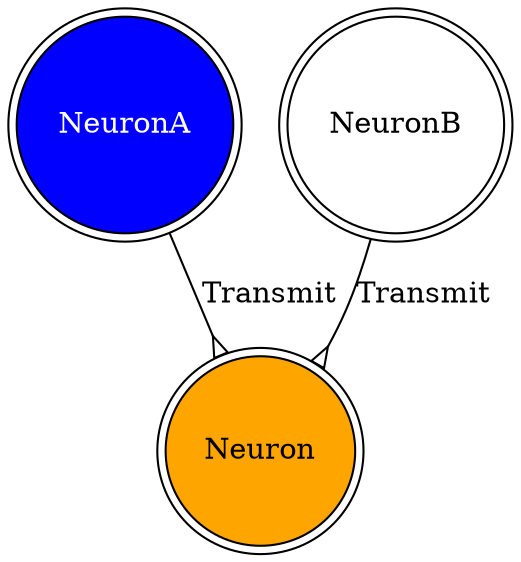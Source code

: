 digraph {
	0 [label=NeuronA fillcolor=blue fontcolor=white shape=doublecircle style=filled]
	1 [label=NeuronB fillcolor=white fontcolor=black shape=doublecircle style=filled]
	2 [label=Neuron fillcolor=orange fontcolor=black shape=doublecircle style=filled]
	0 -> 2 [label=Transmit arrowhead=invempty]
	1 -> 2 [label=Transmit arrowhead=invempty]
}
